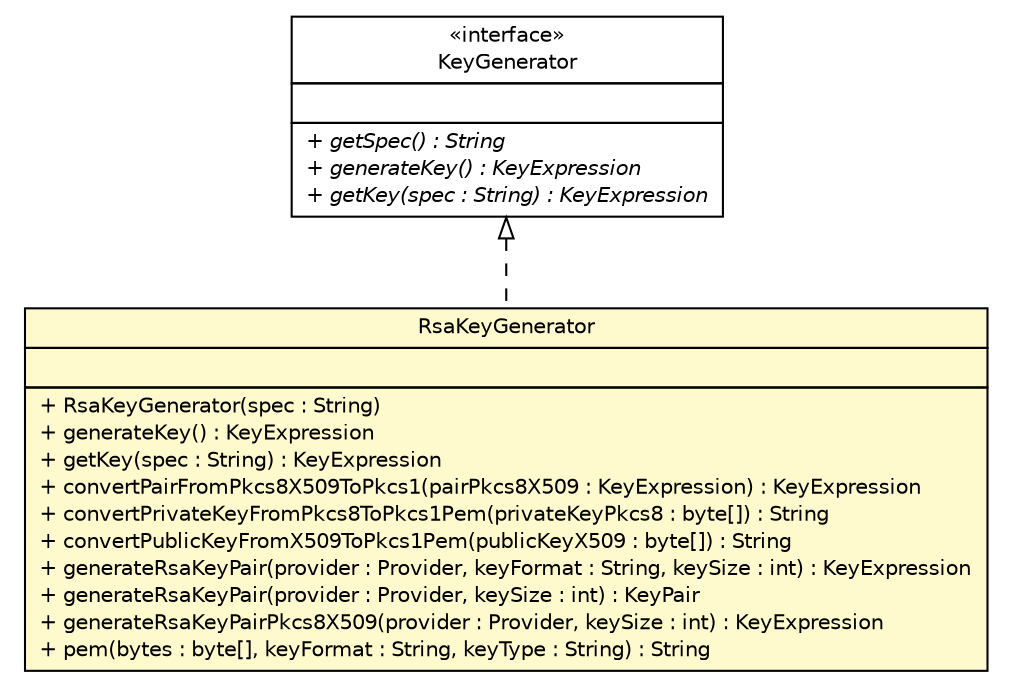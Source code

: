 #!/usr/local/bin/dot
#
# Class diagram 
# Generated by UMLGraph version R5_6-24-gf6e263 (http://www.umlgraph.org/)
#

digraph G {
	edge [fontname="Helvetica",fontsize=10,labelfontname="Helvetica",labelfontsize=10];
	node [fontname="Helvetica",fontsize=10,shape=plaintext];
	nodesep=0.25;
	ranksep=0.5;
	// com.yirendai.oss.lib.common.crypto.RsaKeyGenerator
	c5705 [label=<<table title="com.yirendai.oss.lib.common.crypto.RsaKeyGenerator" border="0" cellborder="1" cellspacing="0" cellpadding="2" port="p" bgcolor="lemonChiffon" href="./RsaKeyGenerator.html">
		<tr><td><table border="0" cellspacing="0" cellpadding="1">
<tr><td align="center" balign="center"> RsaKeyGenerator </td></tr>
		</table></td></tr>
		<tr><td><table border="0" cellspacing="0" cellpadding="1">
<tr><td align="left" balign="left">  </td></tr>
		</table></td></tr>
		<tr><td><table border="0" cellspacing="0" cellpadding="1">
<tr><td align="left" balign="left"> + RsaKeyGenerator(spec : String) </td></tr>
<tr><td align="left" balign="left"> + generateKey() : KeyExpression </td></tr>
<tr><td align="left" balign="left"> + getKey(spec : String) : KeyExpression </td></tr>
<tr><td align="left" balign="left"> + convertPairFromPkcs8X509ToPkcs1(pairPkcs8X509 : KeyExpression) : KeyExpression </td></tr>
<tr><td align="left" balign="left"> + convertPrivateKeyFromPkcs8ToPkcs1Pem(privateKeyPkcs8 : byte[]) : String </td></tr>
<tr><td align="left" balign="left"> + convertPublicKeyFromX509ToPkcs1Pem(publicKeyX509 : byte[]) : String </td></tr>
<tr><td align="left" balign="left"> + generateRsaKeyPair(provider : Provider, keyFormat : String, keySize : int) : KeyExpression </td></tr>
<tr><td align="left" balign="left"> + generateRsaKeyPair(provider : Provider, keySize : int) : KeyPair </td></tr>
<tr><td align="left" balign="left"> + generateRsaKeyPairPkcs8X509(provider : Provider, keySize : int) : KeyExpression </td></tr>
<tr><td align="left" balign="left"> + pem(bytes : byte[], keyFormat : String, keyType : String) : String </td></tr>
		</table></td></tr>
		</table>>, URL="./RsaKeyGenerator.html", fontname="Helvetica", fontcolor="black", fontsize=10.0];
	// com.yirendai.oss.lib.common.crypto.KeyGenerator
	c5720 [label=<<table title="com.yirendai.oss.lib.common.crypto.KeyGenerator" border="0" cellborder="1" cellspacing="0" cellpadding="2" port="p" href="./KeyGenerator.html">
		<tr><td><table border="0" cellspacing="0" cellpadding="1">
<tr><td align="center" balign="center"> &#171;interface&#187; </td></tr>
<tr><td align="center" balign="center"> KeyGenerator </td></tr>
		</table></td></tr>
		<tr><td><table border="0" cellspacing="0" cellpadding="1">
<tr><td align="left" balign="left">  </td></tr>
		</table></td></tr>
		<tr><td><table border="0" cellspacing="0" cellpadding="1">
<tr><td align="left" balign="left"><font face="Helvetica-Oblique" point-size="10.0"> + getSpec() : String </font></td></tr>
<tr><td align="left" balign="left"><font face="Helvetica-Oblique" point-size="10.0"> + generateKey() : KeyExpression </font></td></tr>
<tr><td align="left" balign="left"><font face="Helvetica-Oblique" point-size="10.0"> + getKey(spec : String) : KeyExpression </font></td></tr>
		</table></td></tr>
		</table>>, URL="./KeyGenerator.html", fontname="Helvetica", fontcolor="black", fontsize=10.0];
	//com.yirendai.oss.lib.common.crypto.RsaKeyGenerator implements com.yirendai.oss.lib.common.crypto.KeyGenerator
	c5720:p -> c5705:p [dir=back,arrowtail=empty,style=dashed];
}

